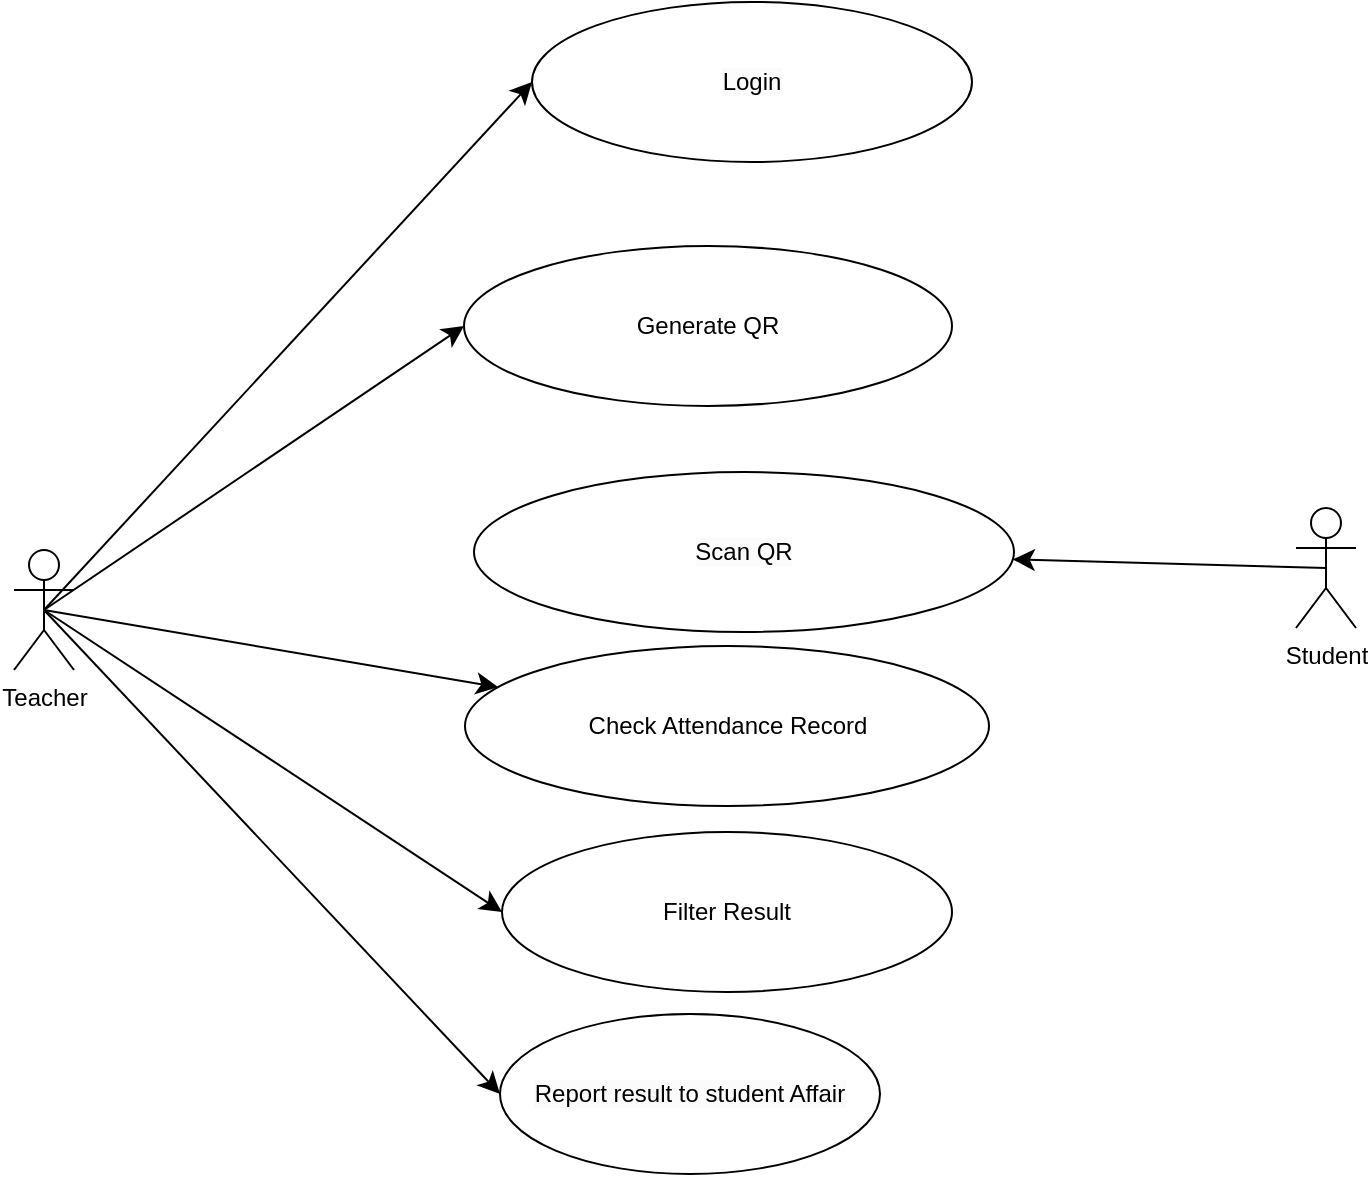 <mxfile version="24.4.6" type="github">
  <diagram name="Page-1" id="A9KAZn5qZO0_NLEDMRQN">
    <mxGraphModel dx="1359" dy="560" grid="0" gridSize="10" guides="1" tooltips="1" connect="1" arrows="1" fold="1" page="0" pageScale="1" pageWidth="850" pageHeight="1100" math="0" shadow="0">
      <root>
        <mxCell id="0" />
        <mxCell id="1" parent="0" />
        <mxCell id="wZBWzFqZZk3TO02krdSQ-31" style="edgeStyle=none;curved=1;rounded=0;orthogonalLoop=1;jettySize=auto;html=1;exitX=0.5;exitY=0.5;exitDx=0;exitDy=0;exitPerimeter=0;fontSize=12;startSize=8;endSize=8;" edge="1" parent="1" source="wZBWzFqZZk3TO02krdSQ-1" target="wZBWzFqZZk3TO02krdSQ-21">
          <mxGeometry relative="1" as="geometry" />
        </mxCell>
        <mxCell id="wZBWzFqZZk3TO02krdSQ-1" value="Student" style="shape=umlActor;verticalLabelPosition=bottom;verticalAlign=top;html=1;outlineConnect=0;" vertex="1" parent="1">
          <mxGeometry x="432" y="316" width="30" height="60" as="geometry" />
        </mxCell>
        <mxCell id="wZBWzFqZZk3TO02krdSQ-16" style="edgeStyle=none;curved=1;rounded=0;orthogonalLoop=1;jettySize=auto;html=1;exitX=0.5;exitY=0.5;exitDx=0;exitDy=0;exitPerimeter=0;fontSize=12;startSize=8;endSize=8;entryX=0;entryY=0.5;entryDx=0;entryDy=0;" edge="1" parent="1" source="wZBWzFqZZk3TO02krdSQ-3" target="wZBWzFqZZk3TO02krdSQ-12">
          <mxGeometry relative="1" as="geometry" />
        </mxCell>
        <mxCell id="wZBWzFqZZk3TO02krdSQ-17" style="edgeStyle=none;curved=1;rounded=0;orthogonalLoop=1;jettySize=auto;html=1;exitX=0.5;exitY=0.5;exitDx=0;exitDy=0;exitPerimeter=0;fontSize=12;startSize=8;endSize=8;" edge="1" parent="1" source="wZBWzFqZZk3TO02krdSQ-3" target="wZBWzFqZZk3TO02krdSQ-11">
          <mxGeometry relative="1" as="geometry" />
        </mxCell>
        <mxCell id="wZBWzFqZZk3TO02krdSQ-18" style="edgeStyle=none;curved=1;rounded=0;orthogonalLoop=1;jettySize=auto;html=1;exitX=0.5;exitY=0.5;exitDx=0;exitDy=0;exitPerimeter=0;fontSize=12;startSize=8;endSize=8;entryX=0;entryY=0.5;entryDx=0;entryDy=0;" edge="1" parent="1" source="wZBWzFqZZk3TO02krdSQ-3" target="wZBWzFqZZk3TO02krdSQ-13">
          <mxGeometry relative="1" as="geometry" />
        </mxCell>
        <mxCell id="wZBWzFqZZk3TO02krdSQ-3" value="Teacher" style="shape=umlActor;verticalLabelPosition=bottom;verticalAlign=top;html=1;outlineConnect=0;" vertex="1" parent="1">
          <mxGeometry x="-209" y="337" width="30" height="60" as="geometry" />
        </mxCell>
        <mxCell id="wZBWzFqZZk3TO02krdSQ-10" value="Generate QR" style="ellipse;whiteSpace=wrap;html=1;" vertex="1" parent="1">
          <mxGeometry x="16" y="185" width="244" height="80" as="geometry" />
        </mxCell>
        <mxCell id="wZBWzFqZZk3TO02krdSQ-11" value="Check Attendance Record" style="ellipse;whiteSpace=wrap;html=1;" vertex="1" parent="1">
          <mxGeometry x="16.5" y="385" width="262" height="80" as="geometry" />
        </mxCell>
        <mxCell id="wZBWzFqZZk3TO02krdSQ-12" value="Filter Result" style="ellipse;whiteSpace=wrap;html=1;" vertex="1" parent="1">
          <mxGeometry x="35" y="478" width="225" height="80" as="geometry" />
        </mxCell>
        <mxCell id="wZBWzFqZZk3TO02krdSQ-13" value="&lt;span style=&quot;background-color: rgb(251, 251, 251);&quot;&gt;Report result to student Affair&lt;/span&gt;" style="ellipse;whiteSpace=wrap;html=1;" vertex="1" parent="1">
          <mxGeometry x="34" y="569" width="190" height="80" as="geometry" />
        </mxCell>
        <mxCell id="wZBWzFqZZk3TO02krdSQ-15" style="edgeStyle=none;curved=1;rounded=0;orthogonalLoop=1;jettySize=auto;html=1;entryX=0;entryY=0.5;entryDx=0;entryDy=0;fontSize=12;startSize=8;endSize=8;exitX=0.5;exitY=0.5;exitDx=0;exitDy=0;exitPerimeter=0;" edge="1" parent="1" source="wZBWzFqZZk3TO02krdSQ-3" target="wZBWzFqZZk3TO02krdSQ-10">
          <mxGeometry relative="1" as="geometry">
            <mxPoint x="-163" y="367" as="sourcePoint" />
          </mxGeometry>
        </mxCell>
        <mxCell id="wZBWzFqZZk3TO02krdSQ-21" value="&lt;span style=&quot;background-color: rgb(251, 251, 251);&quot;&gt;Scan QR&lt;/span&gt;" style="ellipse;whiteSpace=wrap;html=1;" vertex="1" parent="1">
          <mxGeometry x="21" y="298" width="270" height="80" as="geometry" />
        </mxCell>
        <mxCell id="wZBWzFqZZk3TO02krdSQ-23" value="&lt;span style=&quot;background-color: rgb(251, 251, 251);&quot;&gt;Login&lt;/span&gt;" style="ellipse;whiteSpace=wrap;html=1;" vertex="1" parent="1">
          <mxGeometry x="50" y="63" width="220" height="80" as="geometry" />
        </mxCell>
        <mxCell id="wZBWzFqZZk3TO02krdSQ-24" style="edgeStyle=none;curved=1;rounded=0;orthogonalLoop=1;jettySize=auto;html=1;exitX=0.5;exitY=0.5;exitDx=0;exitDy=0;exitPerimeter=0;entryX=0;entryY=0.5;entryDx=0;entryDy=0;fontSize=12;startSize=8;endSize=8;" edge="1" parent="1" source="wZBWzFqZZk3TO02krdSQ-3" target="wZBWzFqZZk3TO02krdSQ-23">
          <mxGeometry relative="1" as="geometry" />
        </mxCell>
      </root>
    </mxGraphModel>
  </diagram>
</mxfile>
